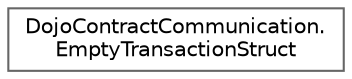 digraph "Graphical Class Hierarchy"
{
 // LATEX_PDF_SIZE
  bgcolor="transparent";
  edge [fontname=Helvetica,fontsize=10,labelfontname=Helvetica,labelfontsize=10];
  node [fontname=Helvetica,fontsize=10,shape=box,height=0.2,width=0.4];
  rankdir="LR";
  Node0 [id="Node000000",label="DojoContractCommunication.\lEmptyTransactionStruct",height=0.2,width=0.4,color="grey40", fillcolor="white", style="filled",URL="$struct_dojo_contract_communication_1_1_empty_transaction_struct.html",tooltip=" "];
}
